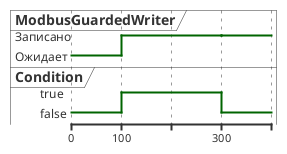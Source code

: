 @startuml

robust "ModbusGuardedWriter" as guard
robust "Condition" as cond

@0
cond is false
guard is Ожидает

@+100
cond is true
guard is Записано

@+200
cond is false
guard is Записано

@enduml